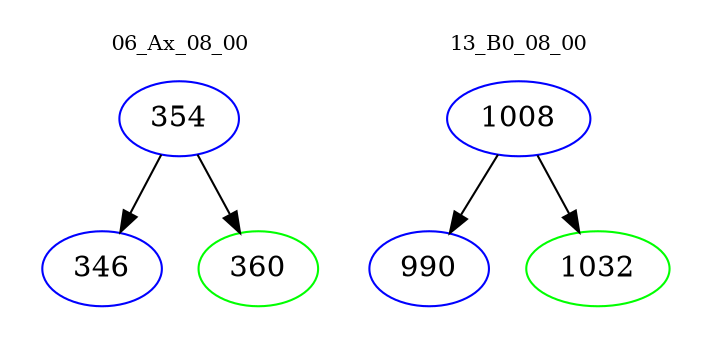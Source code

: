 digraph{
subgraph cluster_0 {
color = white
label = "06_Ax_08_00";
fontsize=10;
T0_354 [label="354", color="blue"]
T0_354 -> T0_346 [color="black"]
T0_346 [label="346", color="blue"]
T0_354 -> T0_360 [color="black"]
T0_360 [label="360", color="green"]
}
subgraph cluster_1 {
color = white
label = "13_B0_08_00";
fontsize=10;
T1_1008 [label="1008", color="blue"]
T1_1008 -> T1_990 [color="black"]
T1_990 [label="990", color="blue"]
T1_1008 -> T1_1032 [color="black"]
T1_1032 [label="1032", color="green"]
}
}
